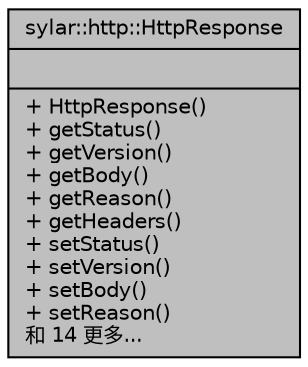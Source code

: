 digraph "sylar::http::HttpResponse"
{
 // LATEX_PDF_SIZE
  edge [fontname="Helvetica",fontsize="10",labelfontname="Helvetica",labelfontsize="10"];
  node [fontname="Helvetica",fontsize="10",shape=record];
  Node1 [label="{sylar::http::HttpResponse\n||+ HttpResponse()\l+ getStatus()\l+ getVersion()\l+ getBody()\l+ getReason()\l+ getHeaders()\l+ setStatus()\l+ setVersion()\l+ setBody()\l+ setReason()\l和 14 更多...\l}",height=0.2,width=0.4,color="black", fillcolor="grey75", style="filled", fontcolor="black",tooltip="HTTP响应结构体"];
}
